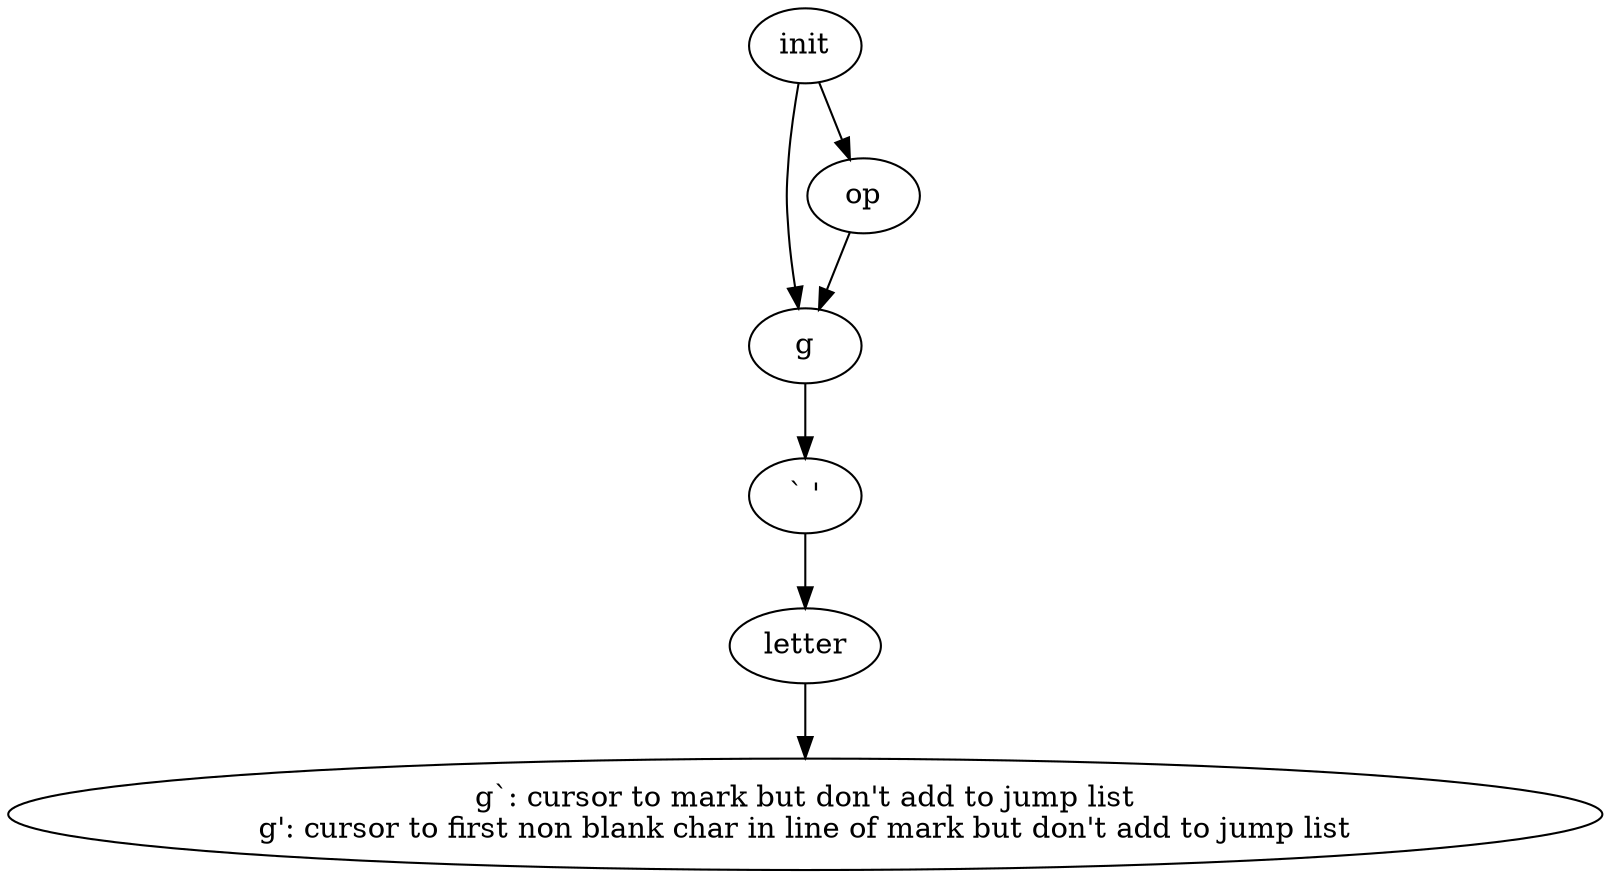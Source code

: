 digraph g
{

  /* list of nodes */
  "command" [label="g`: cursor to mark but don't add to jump list\ng': cursor to first non blank char in line of mark but don't add to jump list"];
  "init" [label="init"];
  "key1" [label="g"];
  "key2" [label="` '"];
  "letter" [label="letter"];
  "op" [label="op"];

  /* list of edges */
  "init" -> "key1";
  "init" -> "op";
  "key1" -> "key2";
  "key2" -> "letter";
  "letter" -> "command";
  "op" -> "key1";
}
